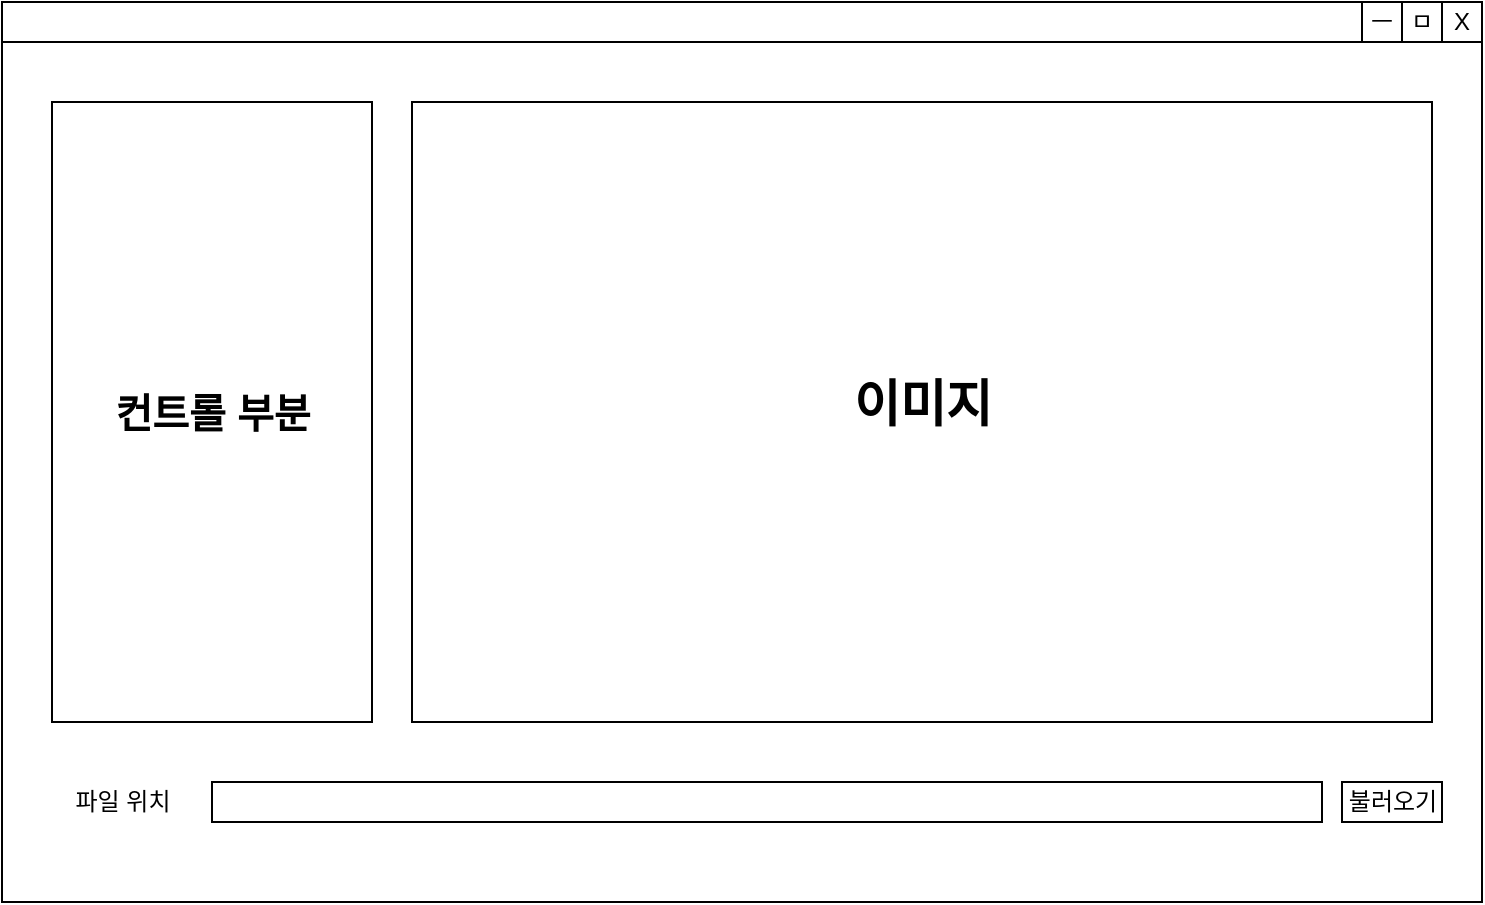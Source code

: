 <mxfile version="24.9.1">
  <diagram name="페이지-1" id="1CXfd67G8cg28f1LYDr9">
    <mxGraphModel dx="954" dy="558" grid="1" gridSize="10" guides="1" tooltips="1" connect="1" arrows="1" fold="1" page="1" pageScale="1" pageWidth="827" pageHeight="1169" math="0" shadow="0">
      <root>
        <mxCell id="0" />
        <mxCell id="1" parent="0" />
        <mxCell id="1zBdcWzT21QeWQQSh3dz-1" value="" style="rounded=0;whiteSpace=wrap;html=1;" vertex="1" parent="1">
          <mxGeometry x="60" y="40" width="740" height="450" as="geometry" />
        </mxCell>
        <mxCell id="1zBdcWzT21QeWQQSh3dz-2" value="" style="rounded=0;whiteSpace=wrap;html=1;" vertex="1" parent="1">
          <mxGeometry x="265" y="90" width="510" height="310" as="geometry" />
        </mxCell>
        <mxCell id="1zBdcWzT21QeWQQSh3dz-3" value="" style="rounded=0;whiteSpace=wrap;html=1;" vertex="1" parent="1">
          <mxGeometry x="60" y="40" width="740" height="20" as="geometry" />
        </mxCell>
        <mxCell id="1zBdcWzT21QeWQQSh3dz-5" value="X" style="whiteSpace=wrap;html=1;aspect=fixed;" vertex="1" parent="1">
          <mxGeometry x="780" y="40" width="20" height="20" as="geometry" />
        </mxCell>
        <mxCell id="1zBdcWzT21QeWQQSh3dz-6" value="ㅁ" style="whiteSpace=wrap;html=1;aspect=fixed;" vertex="1" parent="1">
          <mxGeometry x="760" y="40" width="20" height="20" as="geometry" />
        </mxCell>
        <mxCell id="1zBdcWzT21QeWQQSh3dz-7" value="ㅡ" style="whiteSpace=wrap;html=1;aspect=fixed;" vertex="1" parent="1">
          <mxGeometry x="740" y="40" width="20" height="20" as="geometry" />
        </mxCell>
        <mxCell id="1zBdcWzT21QeWQQSh3dz-8" value="" style="rounded=0;whiteSpace=wrap;html=1;" vertex="1" parent="1">
          <mxGeometry x="85" y="90" width="160" height="310" as="geometry" />
        </mxCell>
        <mxCell id="1zBdcWzT21QeWQQSh3dz-9" value="이미지" style="text;html=1;align=center;verticalAlign=middle;resizable=0;points=[];autosize=1;strokeColor=none;fillColor=none;fontSize=25;fontStyle=1" vertex="1" parent="1">
          <mxGeometry x="470" y="220" width="100" height="40" as="geometry" />
        </mxCell>
        <mxCell id="1zBdcWzT21QeWQQSh3dz-10" value="" style="rounded=0;whiteSpace=wrap;html=1;" vertex="1" parent="1">
          <mxGeometry x="165" y="430" width="555" height="20" as="geometry" />
        </mxCell>
        <mxCell id="1zBdcWzT21QeWQQSh3dz-11" value="파일 위치" style="text;html=1;align=center;verticalAlign=middle;resizable=0;points=[];autosize=1;strokeColor=none;fillColor=none;" vertex="1" parent="1">
          <mxGeometry x="85" y="425" width="70" height="30" as="geometry" />
        </mxCell>
        <mxCell id="1zBdcWzT21QeWQQSh3dz-12" value="컨트롤 부분" style="text;html=1;align=center;verticalAlign=middle;resizable=0;points=[];autosize=1;strokeColor=none;fillColor=none;fontSize=20;fontStyle=1" vertex="1" parent="1">
          <mxGeometry x="100" y="225" width="130" height="40" as="geometry" />
        </mxCell>
        <mxCell id="1zBdcWzT21QeWQQSh3dz-13" value="" style="rounded=0;whiteSpace=wrap;html=1;" vertex="1" parent="1">
          <mxGeometry x="730" y="430" width="50" height="20" as="geometry" />
        </mxCell>
        <mxCell id="1zBdcWzT21QeWQQSh3dz-14" value="불러오기" style="text;html=1;align=center;verticalAlign=middle;resizable=0;points=[];autosize=1;strokeColor=none;fillColor=none;" vertex="1" parent="1">
          <mxGeometry x="720" y="425" width="70" height="30" as="geometry" />
        </mxCell>
      </root>
    </mxGraphModel>
  </diagram>
</mxfile>
